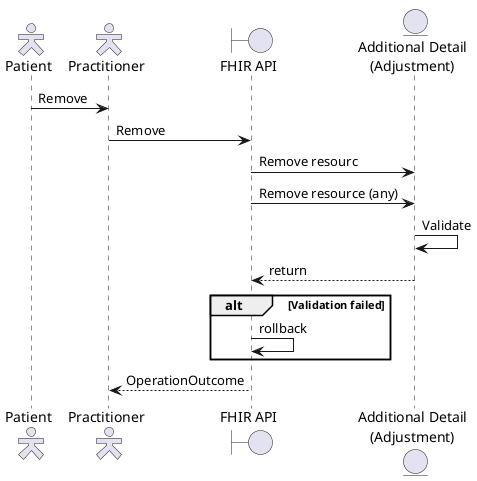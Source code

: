 @startuml

skinparam actorStyle hollow

actor        "Patient"          as pat
actor        "Practitioner"     as pra
boundary     "FHIR API"         as api
entity       "Additional Detail\n(Adjustment)"  as add

  pat ->  pra : Remove
  pra ->  api : Remove
  api ->  add : Remove resourc
  
  api ->  add : Remove resource (any)
  add ->  add : Validate
  api <-- add : return
  alt Validation failed
    api -> api : rollback
  end

pra <-- api : OperationOutcome

@enduml
